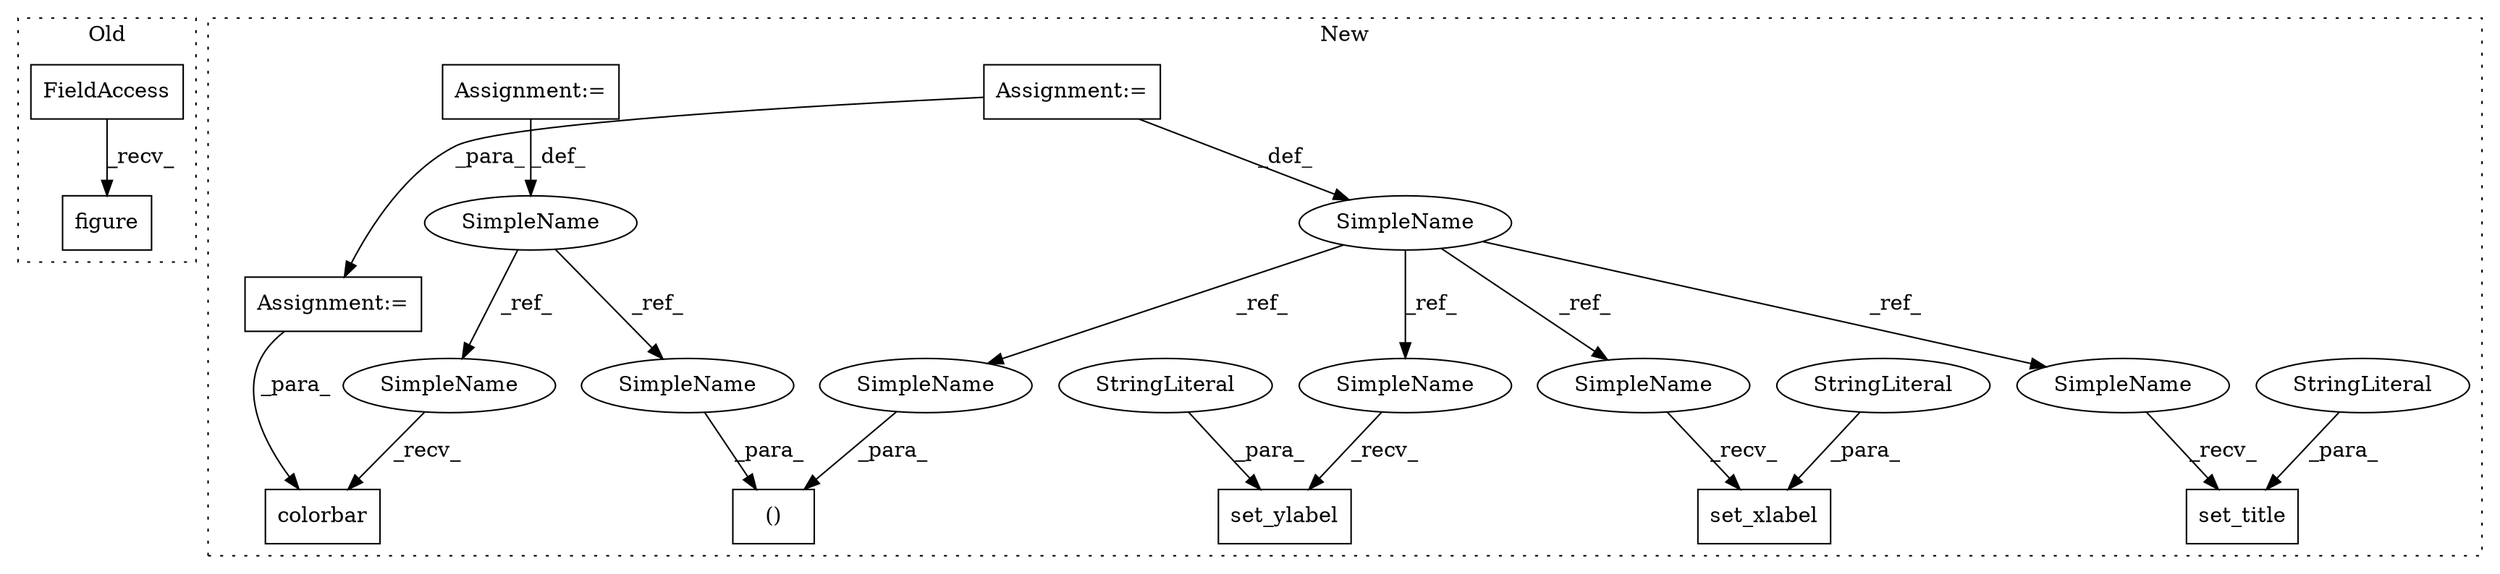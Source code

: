digraph G {
subgraph cluster0 {
1 [label="figure" a="32" s="1038" l="8" shape="box"];
4 [label="FieldAccess" a="22" s="1020" l="10" shape="box"];
label = "Old";
style="dotted";
}
subgraph cluster1 {
2 [label="set_xlabel" a="32" s="4024,4056" l="11,1" shape="box"];
3 [label="StringLiteral" a="45" s="4035" l="21" shape="ellipse"];
5 [label="SimpleName" a="42" s="466" l="3" shape="ellipse"];
6 [label="()" a="106" s="3798" l="20" shape="box"];
7 [label="set_title" a="32" s="3960,4013" l="10,1" shape="box"];
8 [label="StringLiteral" a="45" s="3970" l="43" shape="ellipse"];
9 [label="set_ylabel" a="32" s="4067,4098" l="11,1" shape="box"];
10 [label="Assignment:=" a="7" s="125" l="4" shape="box"];
11 [label="StringLiteral" a="45" s="4078" l="20" shape="ellipse"];
12 [label="Assignment:=" a="7" s="466" l="3" shape="box"];
13 [label="colorbar" a="32" s="3937,3949" l="9,1" shape="box"];
14 [label="SimpleName" a="42" s="125" l="4" shape="ellipse"];
15 [label="Assignment:=" a="7" s="3886" l="1" shape="box"];
16 [label="SimpleName" a="42" s="3932" l="4" shape="ellipse"];
17 [label="SimpleName" a="42" s="3798" l="4" shape="ellipse"];
18 [label="SimpleName" a="42" s="3815" l="3" shape="ellipse"];
19 [label="SimpleName" a="42" s="3956" l="3" shape="ellipse"];
20 [label="SimpleName" a="42" s="4063" l="3" shape="ellipse"];
21 [label="SimpleName" a="42" s="4020" l="3" shape="ellipse"];
label = "New";
style="dotted";
}
3 -> 2 [label="_para_"];
4 -> 1 [label="_recv_"];
5 -> 18 [label="_ref_"];
5 -> 19 [label="_ref_"];
5 -> 21 [label="_ref_"];
5 -> 20 [label="_ref_"];
8 -> 7 [label="_para_"];
10 -> 14 [label="_def_"];
11 -> 9 [label="_para_"];
12 -> 5 [label="_def_"];
12 -> 15 [label="_para_"];
14 -> 17 [label="_ref_"];
14 -> 16 [label="_ref_"];
15 -> 13 [label="_para_"];
16 -> 13 [label="_recv_"];
17 -> 6 [label="_para_"];
18 -> 6 [label="_para_"];
19 -> 7 [label="_recv_"];
20 -> 9 [label="_recv_"];
21 -> 2 [label="_recv_"];
}